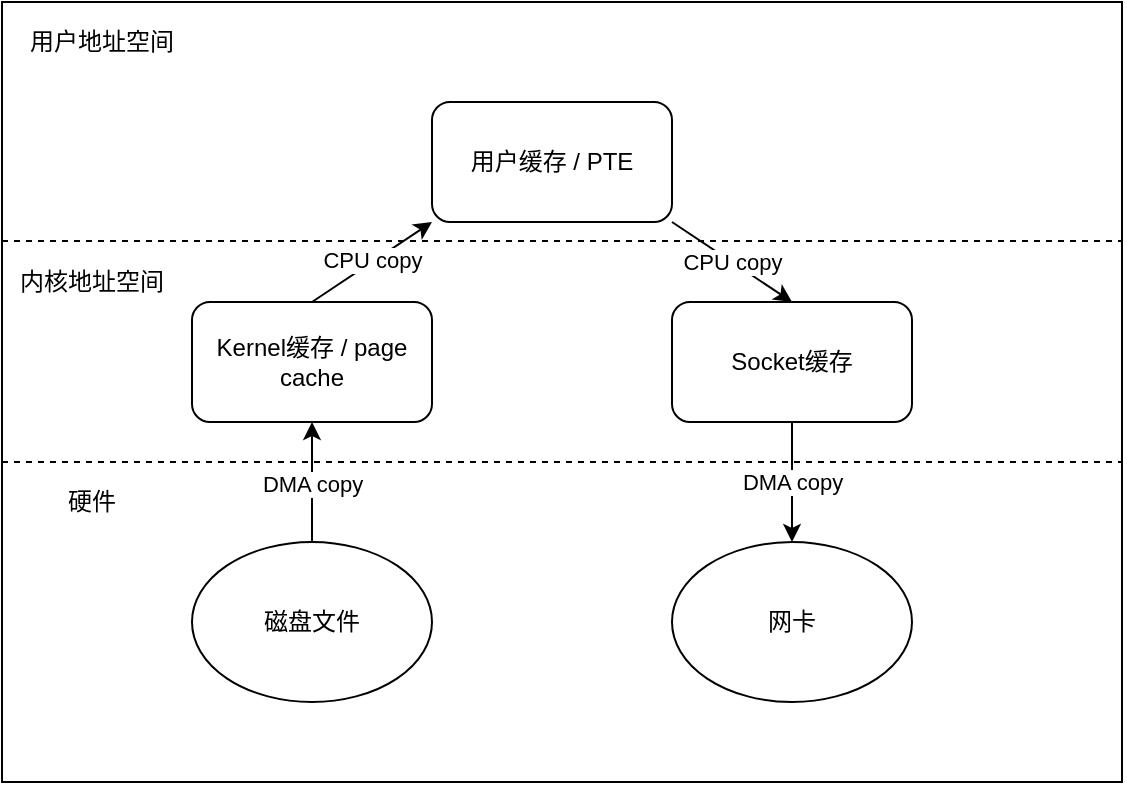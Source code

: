 <mxfile version="13.0.3" type="device"><diagram id="q07ZBBowAt-y3px9GcL2" name="第 1 页"><mxGraphModel dx="946" dy="680" grid="1" gridSize="10" guides="1" tooltips="1" connect="1" arrows="1" fold="1" page="1" pageScale="1" pageWidth="850" pageHeight="800" math="0" shadow="0"><root><mxCell id="0"/><mxCell id="1" parent="0"/><mxCell id="KrOabE6bngmVYuXLnu8H-15" value="" style="rounded=0;whiteSpace=wrap;html=1;" parent="1" vertex="1"><mxGeometry x="145" y="70" width="560" height="390" as="geometry"/></mxCell><mxCell id="KrOabE6bngmVYuXLnu8H-1" value="用户缓存 / PTE" style="rounded=1;whiteSpace=wrap;html=1;" parent="1" vertex="1"><mxGeometry x="360" y="120" width="120" height="60" as="geometry"/></mxCell><mxCell id="KrOabE6bngmVYuXLnu8H-6" style="rounded=0;orthogonalLoop=1;jettySize=auto;html=1;exitX=0.5;exitY=0;exitDx=0;exitDy=0;entryX=0;entryY=1;entryDx=0;entryDy=0;" parent="1" source="KrOabE6bngmVYuXLnu8H-2" target="KrOabE6bngmVYuXLnu8H-1" edge="1"><mxGeometry relative="1" as="geometry"/></mxCell><mxCell id="KrOabE6bngmVYuXLnu8H-8" value="CPU copy" style="edgeLabel;html=1;align=center;verticalAlign=middle;resizable=0;points=[];" parent="KrOabE6bngmVYuXLnu8H-6" vertex="1" connectable="0"><mxGeometry x="-0.008" y="1" relative="1" as="geometry"><mxPoint as="offset"/></mxGeometry></mxCell><mxCell id="KrOabE6bngmVYuXLnu8H-2" value="Kernel缓存 / page cache" style="rounded=1;whiteSpace=wrap;html=1;" parent="1" vertex="1"><mxGeometry x="240" y="220" width="120" height="60" as="geometry"/></mxCell><mxCell id="KrOabE6bngmVYuXLnu8H-7" style="edgeStyle=none;rounded=0;orthogonalLoop=1;jettySize=auto;html=1;exitX=0.5;exitY=0;exitDx=0;exitDy=0;entryX=1;entryY=1;entryDx=0;entryDy=0;endArrow=none;endFill=0;startArrow=classic;startFill=1;" parent="1" source="KrOabE6bngmVYuXLnu8H-3" target="KrOabE6bngmVYuXLnu8H-1" edge="1"><mxGeometry relative="1" as="geometry"/></mxCell><mxCell id="KrOabE6bngmVYuXLnu8H-9" value="CPU copy" style="edgeLabel;html=1;align=center;verticalAlign=middle;resizable=0;points=[];" parent="KrOabE6bngmVYuXLnu8H-7" vertex="1" connectable="0"><mxGeometry x="0.215" y="-1" relative="1" as="geometry"><mxPoint x="6.06" y="5.24" as="offset"/></mxGeometry></mxCell><mxCell id="KrOabE6bngmVYuXLnu8H-11" value="" style="edgeStyle=none;rounded=0;orthogonalLoop=1;jettySize=auto;html=1;" parent="1" source="KrOabE6bngmVYuXLnu8H-3" target="KrOabE6bngmVYuXLnu8H-5" edge="1"><mxGeometry relative="1" as="geometry"/></mxCell><mxCell id="KrOabE6bngmVYuXLnu8H-13" value="DMA copy" style="edgeLabel;html=1;align=center;verticalAlign=middle;resizable=0;points=[];" parent="KrOabE6bngmVYuXLnu8H-11" vertex="1" connectable="0"><mxGeometry x="-0.333" y="-1" relative="1" as="geometry"><mxPoint x="1" y="10" as="offset"/></mxGeometry></mxCell><mxCell id="KrOabE6bngmVYuXLnu8H-3" value="Socket缓存" style="rounded=1;whiteSpace=wrap;html=1;" parent="1" vertex="1"><mxGeometry x="480" y="220" width="120" height="60" as="geometry"/></mxCell><mxCell id="KrOabE6bngmVYuXLnu8H-10" value="" style="edgeStyle=none;rounded=0;orthogonalLoop=1;jettySize=auto;html=1;" parent="1" source="KrOabE6bngmVYuXLnu8H-4" target="KrOabE6bngmVYuXLnu8H-2" edge="1"><mxGeometry relative="1" as="geometry"/></mxCell><mxCell id="KrOabE6bngmVYuXLnu8H-12" value="DMA copy" style="edgeLabel;html=1;align=center;verticalAlign=middle;resizable=0;points=[];" parent="KrOabE6bngmVYuXLnu8H-10" vertex="1" connectable="0"><mxGeometry x="-0.033" relative="1" as="geometry"><mxPoint as="offset"/></mxGeometry></mxCell><mxCell id="KrOabE6bngmVYuXLnu8H-4" value="磁盘文件" style="ellipse;whiteSpace=wrap;html=1;" parent="1" vertex="1"><mxGeometry x="240" y="340" width="120" height="80" as="geometry"/></mxCell><mxCell id="KrOabE6bngmVYuXLnu8H-5" value="网卡" style="ellipse;whiteSpace=wrap;html=1;" parent="1" vertex="1"><mxGeometry x="480" y="340" width="120" height="80" as="geometry"/></mxCell><mxCell id="KrOabE6bngmVYuXLnu8H-16" style="edgeStyle=none;rounded=0;orthogonalLoop=1;jettySize=auto;html=1;exitX=0;exitY=0.25;exitDx=0;exitDy=0;entryX=1;entryY=0.25;entryDx=0;entryDy=0;startArrow=none;startFill=0;endArrow=none;endFill=0;dashed=1;" parent="1" edge="1"><mxGeometry relative="1" as="geometry"><mxPoint x="145" y="189.5" as="sourcePoint"/><mxPoint x="705" y="189.5" as="targetPoint"/></mxGeometry></mxCell><mxCell id="KrOabE6bngmVYuXLnu8H-17" style="edgeStyle=none;rounded=0;orthogonalLoop=1;jettySize=auto;html=1;exitX=0;exitY=0.25;exitDx=0;exitDy=0;entryX=1;entryY=0.25;entryDx=0;entryDy=0;startArrow=none;startFill=0;endArrow=none;endFill=0;dashed=1;" parent="1" edge="1"><mxGeometry relative="1" as="geometry"><mxPoint x="145" y="300" as="sourcePoint"/><mxPoint x="705" y="300" as="targetPoint"/></mxGeometry></mxCell><mxCell id="KrOabE6bngmVYuXLnu8H-18" value="用户地址空间" style="text;html=1;strokeColor=none;fillColor=none;align=center;verticalAlign=middle;whiteSpace=wrap;rounded=0;" parent="1" vertex="1"><mxGeometry x="150" y="80" width="90" height="20" as="geometry"/></mxCell><mxCell id="KrOabE6bngmVYuXLnu8H-21" value="内核地址空间" style="text;html=1;strokeColor=none;fillColor=none;align=center;verticalAlign=middle;whiteSpace=wrap;rounded=0;" parent="1" vertex="1"><mxGeometry x="145" y="200" width="90" height="20" as="geometry"/></mxCell><mxCell id="KrOabE6bngmVYuXLnu8H-22" value="硬件" style="text;html=1;strokeColor=none;fillColor=none;align=center;verticalAlign=middle;whiteSpace=wrap;rounded=0;" parent="1" vertex="1"><mxGeometry x="145" y="310" width="90" height="20" as="geometry"/></mxCell></root></mxGraphModel></diagram></mxfile>